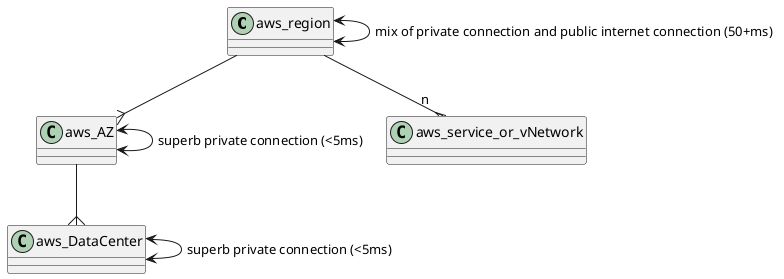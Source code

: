 @startuml

class aws_region {
}

class aws_AZ {
}

class aws_DataCenter {
}



together {
class aws_service_or_vNetwork {
}


aws_region --{ aws_AZ

aws_AZ --{ aws_DataCenter

aws_region <--> aws_region: mix of private connection and public internet connection (50+ms)

aws_region --{ "n" aws_service_or_vNetwork

aws_AZ <--> aws_AZ: superb private connection (<5ms)

aws_DataCenter <--> aws_DataCenter: superb private connection (<5ms)

@enduml